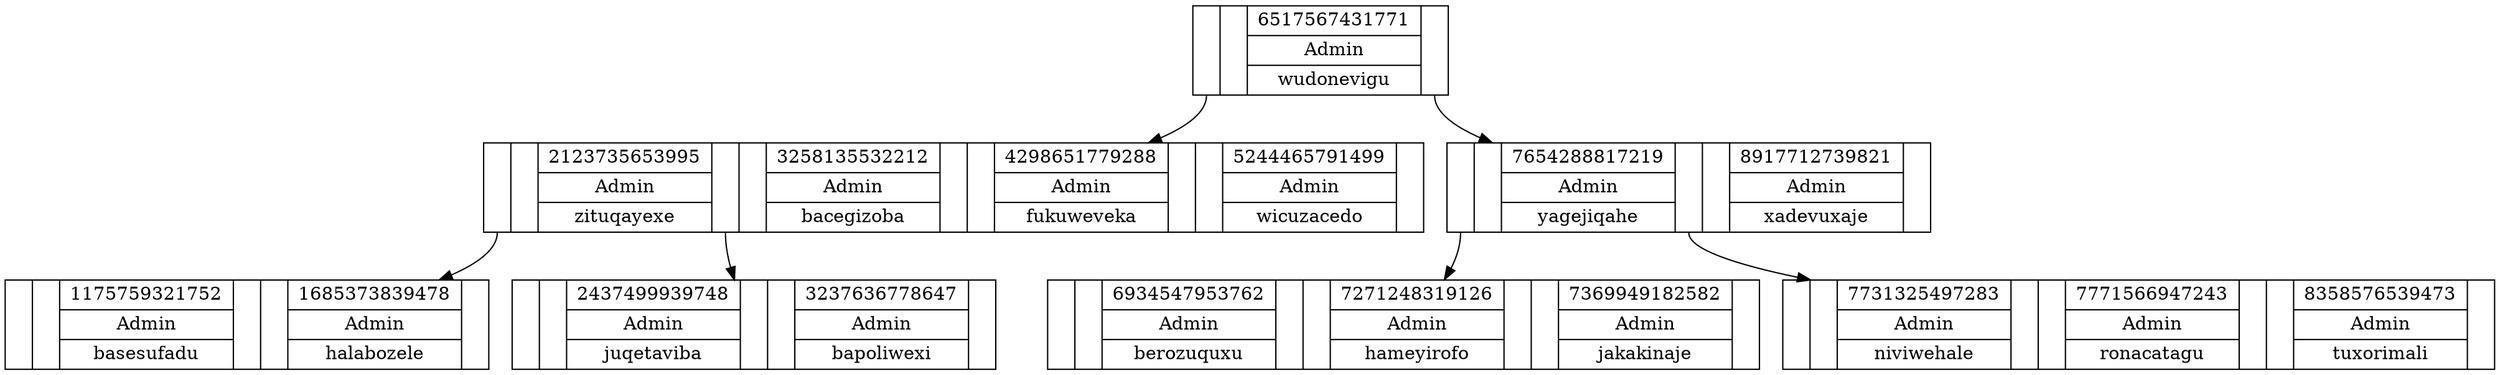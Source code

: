 digraph G{
node[shape=record]
node0xc000100c00[label="<f0>|<f1>|{6517567431771|Admin|wudonevigu}|<f2>"]
node0xc000174300[label="<f0>|<f1>|{2123735653995|Admin|zituqayexe}|<f2>|<f3>|{3258135532212|Admin|bacegizoba}|<f4>|<f5>|{4298651779288|Admin|fukuweveka}|<f6>|<f7>|{5244465791499|Admin|wicuzacedo}|<f8>"]
node0xc0001743c0[label="<f0>|<f1>|{1175759321752|Admin|basesufadu}|<f2>|<f3>|{1685373839478|Admin|halabozele}|<f4>"]
node0xc000174300:f0->node0xc0001743c0
node0xc000174420[label="<f0>|<f1>|{2437499939748|Admin|juqetaviba}|<f2>|<f3>|{3237636778647|Admin|bapoliwexi}|<f4>"]
node0xc000174300:f2->node0xc000174420
node0xc000100c00:f0->node0xc000174300
node0xc000174360[label="<f0>|<f1>|{7654288817219|Admin|yagejiqahe}|<f2>|<f3>|{8917712739821|Admin|xadevuxaje}|<f4>"]
node0xc000174000[label="<f0>|<f1>|{6934547953762|Admin|berozuquxu}|<f2>|<f3>|{7271248319126|Admin|hameyirofo}|<f4>|<f5>|{7369949182582|Admin|jakakinaje}|<f6>"]
node0xc000174360:f0->node0xc000174000
node0xc000174180[label="<f0>|<f1>|{7731325497283|Admin|niviwehale}|<f2>|<f3>|{7771566947243|Admin|ronacatagu}|<f4>|<f5>|{8358576539473|Admin|tuxorimali}|<f6>"]
node0xc000174360:f2->node0xc000174180
node0xc000100c00:f2->node0xc000174360
}